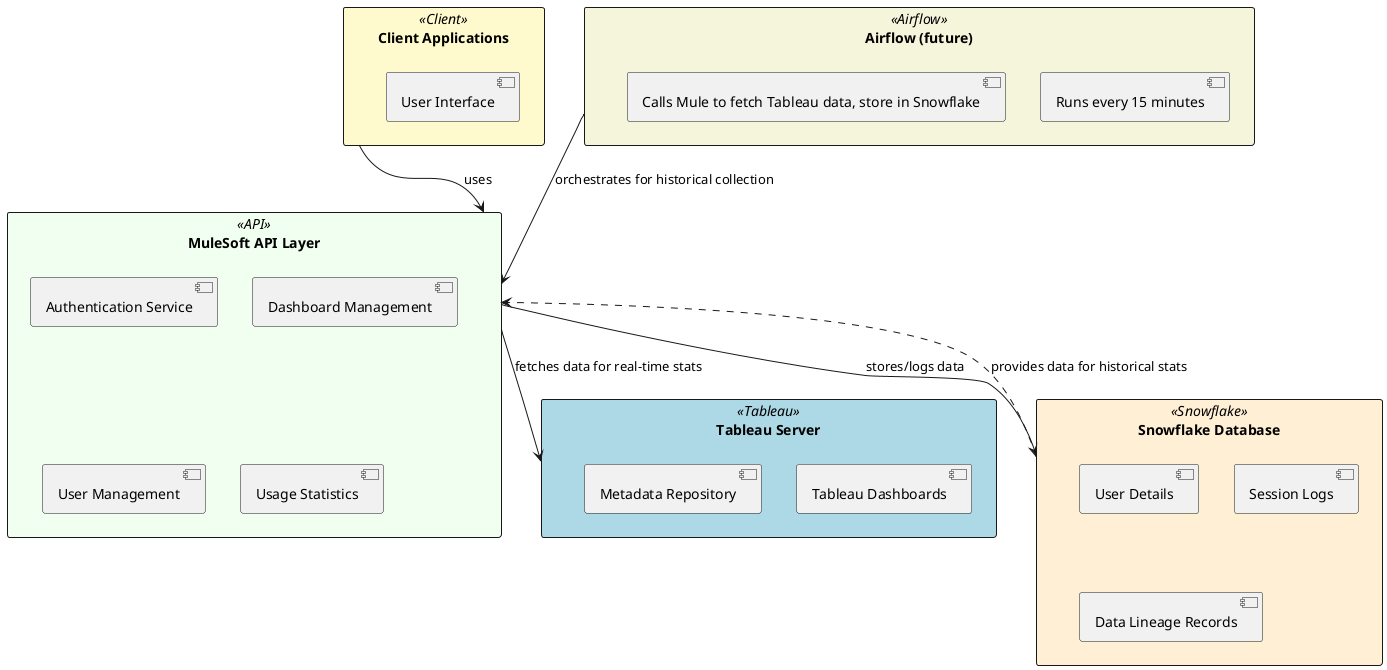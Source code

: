 @startuml
!define RECTANGLE class
skinparam rectangle {
  BackgroundColor<<Airflow>> Beige
  BackgroundColor<<API>> HoneyDew
  BackgroundColor<<Tableau>> LightBlue
  BackgroundColor<<Snowflake>> PapayaWhip
  BackgroundColor<<Client>> LemonChiffon
}

rectangle "Client Applications" as Client <<Client>> {
  [User Interface]
}

rectangle "MuleSoft API Layer" as API <<API>> {
  [Authentication Service]
  [Dashboard Management]
  [User Management]
  [Usage Statistics]
}

rectangle "Airflow (future)" as Airflow <<Airflow>> {
  [Runs every 15 minutes]
  [Calls Mule to fetch Tableau data, store in Snowflake]
}

rectangle "Tableau Server" as Tableau <<Tableau>> {
  [Tableau Dashboards]
  [Metadata Repository]
}

rectangle "Snowflake Database" as Snowflake <<Snowflake>> {
  [User Details]
  [Session Logs]
  [Data Lineage Records]
}

Client --> API : uses
Airflow --> API : orchestrates for historical collection
API --> Tableau : fetches data for real-time stats
API --> Snowflake : stores/logs data
Snowflake ..> API : provides data for historical stats

@enduml